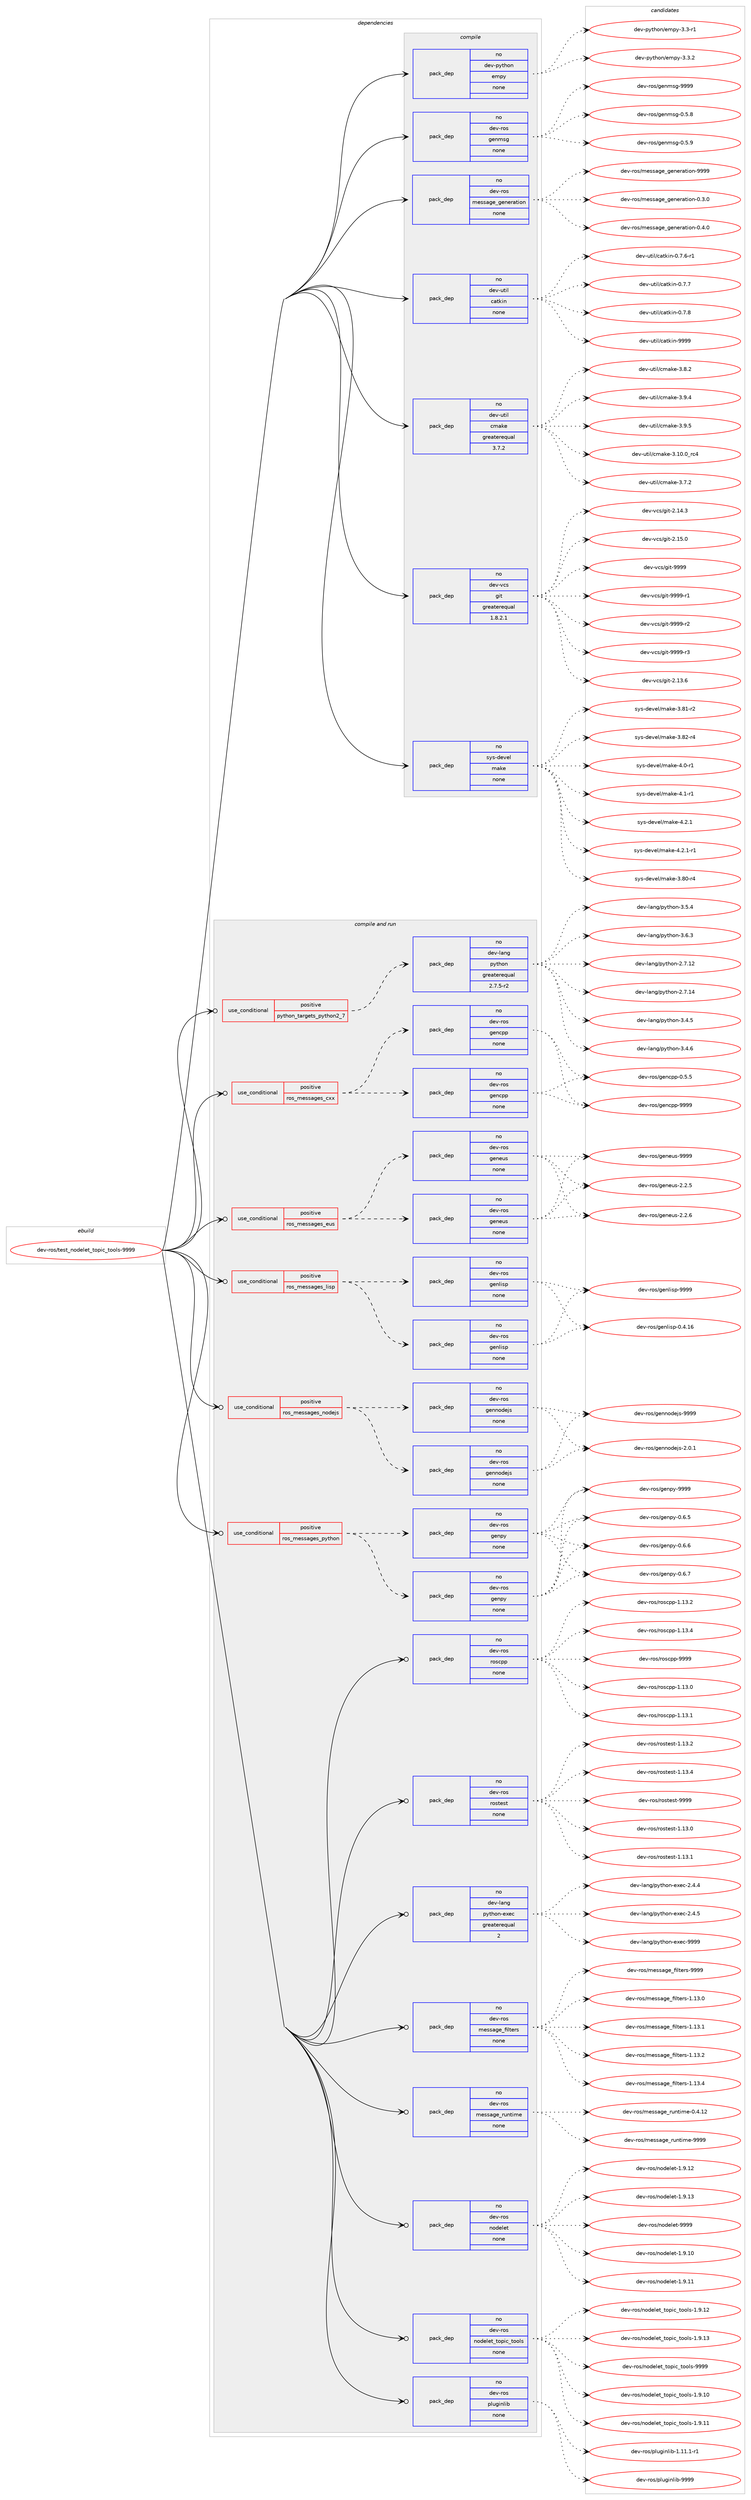 digraph prolog {

# *************
# Graph options
# *************

newrank=true;
concentrate=true;
compound=true;
graph [rankdir=LR,fontname=Helvetica,fontsize=10,ranksep=1.5];#, ranksep=2.5, nodesep=0.2];
edge  [arrowhead=vee];
node  [fontname=Helvetica,fontsize=10];

# **********
# The ebuild
# **********

subgraph cluster_leftcol {
color=gray;
rank=same;
label=<<i>ebuild</i>>;
id [label="dev-ros/test_nodelet_topic_tools-9999", color=red, width=4, href="../dev-ros/test_nodelet_topic_tools-9999.svg"];
}

# ****************
# The dependencies
# ****************

subgraph cluster_midcol {
color=gray;
label=<<i>dependencies</i>>;
subgraph cluster_compile {
fillcolor="#eeeeee";
style=filled;
label=<<i>compile</i>>;
subgraph pack164193 {
dependency215628 [label=<<TABLE BORDER="0" CELLBORDER="1" CELLSPACING="0" CELLPADDING="4" WIDTH="220"><TR><TD ROWSPAN="6" CELLPADDING="30">pack_dep</TD></TR><TR><TD WIDTH="110">no</TD></TR><TR><TD>dev-python</TD></TR><TR><TD>empy</TD></TR><TR><TD>none</TD></TR><TR><TD></TD></TR></TABLE>>, shape=none, color=blue];
}
id:e -> dependency215628:w [weight=20,style="solid",arrowhead="vee"];
subgraph pack164194 {
dependency215629 [label=<<TABLE BORDER="0" CELLBORDER="1" CELLSPACING="0" CELLPADDING="4" WIDTH="220"><TR><TD ROWSPAN="6" CELLPADDING="30">pack_dep</TD></TR><TR><TD WIDTH="110">no</TD></TR><TR><TD>dev-ros</TD></TR><TR><TD>genmsg</TD></TR><TR><TD>none</TD></TR><TR><TD></TD></TR></TABLE>>, shape=none, color=blue];
}
id:e -> dependency215629:w [weight=20,style="solid",arrowhead="vee"];
subgraph pack164195 {
dependency215630 [label=<<TABLE BORDER="0" CELLBORDER="1" CELLSPACING="0" CELLPADDING="4" WIDTH="220"><TR><TD ROWSPAN="6" CELLPADDING="30">pack_dep</TD></TR><TR><TD WIDTH="110">no</TD></TR><TR><TD>dev-ros</TD></TR><TR><TD>message_generation</TD></TR><TR><TD>none</TD></TR><TR><TD></TD></TR></TABLE>>, shape=none, color=blue];
}
id:e -> dependency215630:w [weight=20,style="solid",arrowhead="vee"];
subgraph pack164196 {
dependency215631 [label=<<TABLE BORDER="0" CELLBORDER="1" CELLSPACING="0" CELLPADDING="4" WIDTH="220"><TR><TD ROWSPAN="6" CELLPADDING="30">pack_dep</TD></TR><TR><TD WIDTH="110">no</TD></TR><TR><TD>dev-util</TD></TR><TR><TD>catkin</TD></TR><TR><TD>none</TD></TR><TR><TD></TD></TR></TABLE>>, shape=none, color=blue];
}
id:e -> dependency215631:w [weight=20,style="solid",arrowhead="vee"];
subgraph pack164197 {
dependency215632 [label=<<TABLE BORDER="0" CELLBORDER="1" CELLSPACING="0" CELLPADDING="4" WIDTH="220"><TR><TD ROWSPAN="6" CELLPADDING="30">pack_dep</TD></TR><TR><TD WIDTH="110">no</TD></TR><TR><TD>dev-util</TD></TR><TR><TD>cmake</TD></TR><TR><TD>greaterequal</TD></TR><TR><TD>3.7.2</TD></TR></TABLE>>, shape=none, color=blue];
}
id:e -> dependency215632:w [weight=20,style="solid",arrowhead="vee"];
subgraph pack164198 {
dependency215633 [label=<<TABLE BORDER="0" CELLBORDER="1" CELLSPACING="0" CELLPADDING="4" WIDTH="220"><TR><TD ROWSPAN="6" CELLPADDING="30">pack_dep</TD></TR><TR><TD WIDTH="110">no</TD></TR><TR><TD>dev-vcs</TD></TR><TR><TD>git</TD></TR><TR><TD>greaterequal</TD></TR><TR><TD>1.8.2.1</TD></TR></TABLE>>, shape=none, color=blue];
}
id:e -> dependency215633:w [weight=20,style="solid",arrowhead="vee"];
subgraph pack164199 {
dependency215634 [label=<<TABLE BORDER="0" CELLBORDER="1" CELLSPACING="0" CELLPADDING="4" WIDTH="220"><TR><TD ROWSPAN="6" CELLPADDING="30">pack_dep</TD></TR><TR><TD WIDTH="110">no</TD></TR><TR><TD>sys-devel</TD></TR><TR><TD>make</TD></TR><TR><TD>none</TD></TR><TR><TD></TD></TR></TABLE>>, shape=none, color=blue];
}
id:e -> dependency215634:w [weight=20,style="solid",arrowhead="vee"];
}
subgraph cluster_compileandrun {
fillcolor="#eeeeee";
style=filled;
label=<<i>compile and run</i>>;
subgraph cond47445 {
dependency215635 [label=<<TABLE BORDER="0" CELLBORDER="1" CELLSPACING="0" CELLPADDING="4"><TR><TD ROWSPAN="3" CELLPADDING="10">use_conditional</TD></TR><TR><TD>positive</TD></TR><TR><TD>python_targets_python2_7</TD></TR></TABLE>>, shape=none, color=red];
subgraph pack164200 {
dependency215636 [label=<<TABLE BORDER="0" CELLBORDER="1" CELLSPACING="0" CELLPADDING="4" WIDTH="220"><TR><TD ROWSPAN="6" CELLPADDING="30">pack_dep</TD></TR><TR><TD WIDTH="110">no</TD></TR><TR><TD>dev-lang</TD></TR><TR><TD>python</TD></TR><TR><TD>greaterequal</TD></TR><TR><TD>2.7.5-r2</TD></TR></TABLE>>, shape=none, color=blue];
}
dependency215635:e -> dependency215636:w [weight=20,style="dashed",arrowhead="vee"];
}
id:e -> dependency215635:w [weight=20,style="solid",arrowhead="odotvee"];
subgraph cond47446 {
dependency215637 [label=<<TABLE BORDER="0" CELLBORDER="1" CELLSPACING="0" CELLPADDING="4"><TR><TD ROWSPAN="3" CELLPADDING="10">use_conditional</TD></TR><TR><TD>positive</TD></TR><TR><TD>ros_messages_cxx</TD></TR></TABLE>>, shape=none, color=red];
subgraph pack164201 {
dependency215638 [label=<<TABLE BORDER="0" CELLBORDER="1" CELLSPACING="0" CELLPADDING="4" WIDTH="220"><TR><TD ROWSPAN="6" CELLPADDING="30">pack_dep</TD></TR><TR><TD WIDTH="110">no</TD></TR><TR><TD>dev-ros</TD></TR><TR><TD>gencpp</TD></TR><TR><TD>none</TD></TR><TR><TD></TD></TR></TABLE>>, shape=none, color=blue];
}
dependency215637:e -> dependency215638:w [weight=20,style="dashed",arrowhead="vee"];
subgraph pack164202 {
dependency215639 [label=<<TABLE BORDER="0" CELLBORDER="1" CELLSPACING="0" CELLPADDING="4" WIDTH="220"><TR><TD ROWSPAN="6" CELLPADDING="30">pack_dep</TD></TR><TR><TD WIDTH="110">no</TD></TR><TR><TD>dev-ros</TD></TR><TR><TD>gencpp</TD></TR><TR><TD>none</TD></TR><TR><TD></TD></TR></TABLE>>, shape=none, color=blue];
}
dependency215637:e -> dependency215639:w [weight=20,style="dashed",arrowhead="vee"];
}
id:e -> dependency215637:w [weight=20,style="solid",arrowhead="odotvee"];
subgraph cond47447 {
dependency215640 [label=<<TABLE BORDER="0" CELLBORDER="1" CELLSPACING="0" CELLPADDING="4"><TR><TD ROWSPAN="3" CELLPADDING="10">use_conditional</TD></TR><TR><TD>positive</TD></TR><TR><TD>ros_messages_eus</TD></TR></TABLE>>, shape=none, color=red];
subgraph pack164203 {
dependency215641 [label=<<TABLE BORDER="0" CELLBORDER="1" CELLSPACING="0" CELLPADDING="4" WIDTH="220"><TR><TD ROWSPAN="6" CELLPADDING="30">pack_dep</TD></TR><TR><TD WIDTH="110">no</TD></TR><TR><TD>dev-ros</TD></TR><TR><TD>geneus</TD></TR><TR><TD>none</TD></TR><TR><TD></TD></TR></TABLE>>, shape=none, color=blue];
}
dependency215640:e -> dependency215641:w [weight=20,style="dashed",arrowhead="vee"];
subgraph pack164204 {
dependency215642 [label=<<TABLE BORDER="0" CELLBORDER="1" CELLSPACING="0" CELLPADDING="4" WIDTH="220"><TR><TD ROWSPAN="6" CELLPADDING="30">pack_dep</TD></TR><TR><TD WIDTH="110">no</TD></TR><TR><TD>dev-ros</TD></TR><TR><TD>geneus</TD></TR><TR><TD>none</TD></TR><TR><TD></TD></TR></TABLE>>, shape=none, color=blue];
}
dependency215640:e -> dependency215642:w [weight=20,style="dashed",arrowhead="vee"];
}
id:e -> dependency215640:w [weight=20,style="solid",arrowhead="odotvee"];
subgraph cond47448 {
dependency215643 [label=<<TABLE BORDER="0" CELLBORDER="1" CELLSPACING="0" CELLPADDING="4"><TR><TD ROWSPAN="3" CELLPADDING="10">use_conditional</TD></TR><TR><TD>positive</TD></TR><TR><TD>ros_messages_lisp</TD></TR></TABLE>>, shape=none, color=red];
subgraph pack164205 {
dependency215644 [label=<<TABLE BORDER="0" CELLBORDER="1" CELLSPACING="0" CELLPADDING="4" WIDTH="220"><TR><TD ROWSPAN="6" CELLPADDING="30">pack_dep</TD></TR><TR><TD WIDTH="110">no</TD></TR><TR><TD>dev-ros</TD></TR><TR><TD>genlisp</TD></TR><TR><TD>none</TD></TR><TR><TD></TD></TR></TABLE>>, shape=none, color=blue];
}
dependency215643:e -> dependency215644:w [weight=20,style="dashed",arrowhead="vee"];
subgraph pack164206 {
dependency215645 [label=<<TABLE BORDER="0" CELLBORDER="1" CELLSPACING="0" CELLPADDING="4" WIDTH="220"><TR><TD ROWSPAN="6" CELLPADDING="30">pack_dep</TD></TR><TR><TD WIDTH="110">no</TD></TR><TR><TD>dev-ros</TD></TR><TR><TD>genlisp</TD></TR><TR><TD>none</TD></TR><TR><TD></TD></TR></TABLE>>, shape=none, color=blue];
}
dependency215643:e -> dependency215645:w [weight=20,style="dashed",arrowhead="vee"];
}
id:e -> dependency215643:w [weight=20,style="solid",arrowhead="odotvee"];
subgraph cond47449 {
dependency215646 [label=<<TABLE BORDER="0" CELLBORDER="1" CELLSPACING="0" CELLPADDING="4"><TR><TD ROWSPAN="3" CELLPADDING="10">use_conditional</TD></TR><TR><TD>positive</TD></TR><TR><TD>ros_messages_nodejs</TD></TR></TABLE>>, shape=none, color=red];
subgraph pack164207 {
dependency215647 [label=<<TABLE BORDER="0" CELLBORDER="1" CELLSPACING="0" CELLPADDING="4" WIDTH="220"><TR><TD ROWSPAN="6" CELLPADDING="30">pack_dep</TD></TR><TR><TD WIDTH="110">no</TD></TR><TR><TD>dev-ros</TD></TR><TR><TD>gennodejs</TD></TR><TR><TD>none</TD></TR><TR><TD></TD></TR></TABLE>>, shape=none, color=blue];
}
dependency215646:e -> dependency215647:w [weight=20,style="dashed",arrowhead="vee"];
subgraph pack164208 {
dependency215648 [label=<<TABLE BORDER="0" CELLBORDER="1" CELLSPACING="0" CELLPADDING="4" WIDTH="220"><TR><TD ROWSPAN="6" CELLPADDING="30">pack_dep</TD></TR><TR><TD WIDTH="110">no</TD></TR><TR><TD>dev-ros</TD></TR><TR><TD>gennodejs</TD></TR><TR><TD>none</TD></TR><TR><TD></TD></TR></TABLE>>, shape=none, color=blue];
}
dependency215646:e -> dependency215648:w [weight=20,style="dashed",arrowhead="vee"];
}
id:e -> dependency215646:w [weight=20,style="solid",arrowhead="odotvee"];
subgraph cond47450 {
dependency215649 [label=<<TABLE BORDER="0" CELLBORDER="1" CELLSPACING="0" CELLPADDING="4"><TR><TD ROWSPAN="3" CELLPADDING="10">use_conditional</TD></TR><TR><TD>positive</TD></TR><TR><TD>ros_messages_python</TD></TR></TABLE>>, shape=none, color=red];
subgraph pack164209 {
dependency215650 [label=<<TABLE BORDER="0" CELLBORDER="1" CELLSPACING="0" CELLPADDING="4" WIDTH="220"><TR><TD ROWSPAN="6" CELLPADDING="30">pack_dep</TD></TR><TR><TD WIDTH="110">no</TD></TR><TR><TD>dev-ros</TD></TR><TR><TD>genpy</TD></TR><TR><TD>none</TD></TR><TR><TD></TD></TR></TABLE>>, shape=none, color=blue];
}
dependency215649:e -> dependency215650:w [weight=20,style="dashed",arrowhead="vee"];
subgraph pack164210 {
dependency215651 [label=<<TABLE BORDER="0" CELLBORDER="1" CELLSPACING="0" CELLPADDING="4" WIDTH="220"><TR><TD ROWSPAN="6" CELLPADDING="30">pack_dep</TD></TR><TR><TD WIDTH="110">no</TD></TR><TR><TD>dev-ros</TD></TR><TR><TD>genpy</TD></TR><TR><TD>none</TD></TR><TR><TD></TD></TR></TABLE>>, shape=none, color=blue];
}
dependency215649:e -> dependency215651:w [weight=20,style="dashed",arrowhead="vee"];
}
id:e -> dependency215649:w [weight=20,style="solid",arrowhead="odotvee"];
subgraph pack164211 {
dependency215652 [label=<<TABLE BORDER="0" CELLBORDER="1" CELLSPACING="0" CELLPADDING="4" WIDTH="220"><TR><TD ROWSPAN="6" CELLPADDING="30">pack_dep</TD></TR><TR><TD WIDTH="110">no</TD></TR><TR><TD>dev-lang</TD></TR><TR><TD>python-exec</TD></TR><TR><TD>greaterequal</TD></TR><TR><TD>2</TD></TR></TABLE>>, shape=none, color=blue];
}
id:e -> dependency215652:w [weight=20,style="solid",arrowhead="odotvee"];
subgraph pack164212 {
dependency215653 [label=<<TABLE BORDER="0" CELLBORDER="1" CELLSPACING="0" CELLPADDING="4" WIDTH="220"><TR><TD ROWSPAN="6" CELLPADDING="30">pack_dep</TD></TR><TR><TD WIDTH="110">no</TD></TR><TR><TD>dev-ros</TD></TR><TR><TD>message_filters</TD></TR><TR><TD>none</TD></TR><TR><TD></TD></TR></TABLE>>, shape=none, color=blue];
}
id:e -> dependency215653:w [weight=20,style="solid",arrowhead="odotvee"];
subgraph pack164213 {
dependency215654 [label=<<TABLE BORDER="0" CELLBORDER="1" CELLSPACING="0" CELLPADDING="4" WIDTH="220"><TR><TD ROWSPAN="6" CELLPADDING="30">pack_dep</TD></TR><TR><TD WIDTH="110">no</TD></TR><TR><TD>dev-ros</TD></TR><TR><TD>message_runtime</TD></TR><TR><TD>none</TD></TR><TR><TD></TD></TR></TABLE>>, shape=none, color=blue];
}
id:e -> dependency215654:w [weight=20,style="solid",arrowhead="odotvee"];
subgraph pack164214 {
dependency215655 [label=<<TABLE BORDER="0" CELLBORDER="1" CELLSPACING="0" CELLPADDING="4" WIDTH="220"><TR><TD ROWSPAN="6" CELLPADDING="30">pack_dep</TD></TR><TR><TD WIDTH="110">no</TD></TR><TR><TD>dev-ros</TD></TR><TR><TD>nodelet</TD></TR><TR><TD>none</TD></TR><TR><TD></TD></TR></TABLE>>, shape=none, color=blue];
}
id:e -> dependency215655:w [weight=20,style="solid",arrowhead="odotvee"];
subgraph pack164215 {
dependency215656 [label=<<TABLE BORDER="0" CELLBORDER="1" CELLSPACING="0" CELLPADDING="4" WIDTH="220"><TR><TD ROWSPAN="6" CELLPADDING="30">pack_dep</TD></TR><TR><TD WIDTH="110">no</TD></TR><TR><TD>dev-ros</TD></TR><TR><TD>nodelet_topic_tools</TD></TR><TR><TD>none</TD></TR><TR><TD></TD></TR></TABLE>>, shape=none, color=blue];
}
id:e -> dependency215656:w [weight=20,style="solid",arrowhead="odotvee"];
subgraph pack164216 {
dependency215657 [label=<<TABLE BORDER="0" CELLBORDER="1" CELLSPACING="0" CELLPADDING="4" WIDTH="220"><TR><TD ROWSPAN="6" CELLPADDING="30">pack_dep</TD></TR><TR><TD WIDTH="110">no</TD></TR><TR><TD>dev-ros</TD></TR><TR><TD>pluginlib</TD></TR><TR><TD>none</TD></TR><TR><TD></TD></TR></TABLE>>, shape=none, color=blue];
}
id:e -> dependency215657:w [weight=20,style="solid",arrowhead="odotvee"];
subgraph pack164217 {
dependency215658 [label=<<TABLE BORDER="0" CELLBORDER="1" CELLSPACING="0" CELLPADDING="4" WIDTH="220"><TR><TD ROWSPAN="6" CELLPADDING="30">pack_dep</TD></TR><TR><TD WIDTH="110">no</TD></TR><TR><TD>dev-ros</TD></TR><TR><TD>roscpp</TD></TR><TR><TD>none</TD></TR><TR><TD></TD></TR></TABLE>>, shape=none, color=blue];
}
id:e -> dependency215658:w [weight=20,style="solid",arrowhead="odotvee"];
subgraph pack164218 {
dependency215659 [label=<<TABLE BORDER="0" CELLBORDER="1" CELLSPACING="0" CELLPADDING="4" WIDTH="220"><TR><TD ROWSPAN="6" CELLPADDING="30">pack_dep</TD></TR><TR><TD WIDTH="110">no</TD></TR><TR><TD>dev-ros</TD></TR><TR><TD>rostest</TD></TR><TR><TD>none</TD></TR><TR><TD></TD></TR></TABLE>>, shape=none, color=blue];
}
id:e -> dependency215659:w [weight=20,style="solid",arrowhead="odotvee"];
}
subgraph cluster_run {
fillcolor="#eeeeee";
style=filled;
label=<<i>run</i>>;
}
}

# **************
# The candidates
# **************

subgraph cluster_choices {
rank=same;
color=gray;
label=<<i>candidates</i>>;

subgraph choice164193 {
color=black;
nodesep=1;
choice1001011184511212111610411111047101109112121455146514511449 [label="dev-python/empy-3.3-r1", color=red, width=4,href="../dev-python/empy-3.3-r1.svg"];
choice1001011184511212111610411111047101109112121455146514650 [label="dev-python/empy-3.3.2", color=red, width=4,href="../dev-python/empy-3.3.2.svg"];
dependency215628:e -> choice1001011184511212111610411111047101109112121455146514511449:w [style=dotted,weight="100"];
dependency215628:e -> choice1001011184511212111610411111047101109112121455146514650:w [style=dotted,weight="100"];
}
subgraph choice164194 {
color=black;
nodesep=1;
choice1001011184511411111547103101110109115103454846534656 [label="dev-ros/genmsg-0.5.8", color=red, width=4,href="../dev-ros/genmsg-0.5.8.svg"];
choice1001011184511411111547103101110109115103454846534657 [label="dev-ros/genmsg-0.5.9", color=red, width=4,href="../dev-ros/genmsg-0.5.9.svg"];
choice10010111845114111115471031011101091151034557575757 [label="dev-ros/genmsg-9999", color=red, width=4,href="../dev-ros/genmsg-9999.svg"];
dependency215629:e -> choice1001011184511411111547103101110109115103454846534656:w [style=dotted,weight="100"];
dependency215629:e -> choice1001011184511411111547103101110109115103454846534657:w [style=dotted,weight="100"];
dependency215629:e -> choice10010111845114111115471031011101091151034557575757:w [style=dotted,weight="100"];
}
subgraph choice164195 {
color=black;
nodesep=1;
choice1001011184511411111547109101115115971031019510310111010111497116105111110454846514648 [label="dev-ros/message_generation-0.3.0", color=red, width=4,href="../dev-ros/message_generation-0.3.0.svg"];
choice1001011184511411111547109101115115971031019510310111010111497116105111110454846524648 [label="dev-ros/message_generation-0.4.0", color=red, width=4,href="../dev-ros/message_generation-0.4.0.svg"];
choice10010111845114111115471091011151159710310195103101110101114971161051111104557575757 [label="dev-ros/message_generation-9999", color=red, width=4,href="../dev-ros/message_generation-9999.svg"];
dependency215630:e -> choice1001011184511411111547109101115115971031019510310111010111497116105111110454846514648:w [style=dotted,weight="100"];
dependency215630:e -> choice1001011184511411111547109101115115971031019510310111010111497116105111110454846524648:w [style=dotted,weight="100"];
dependency215630:e -> choice10010111845114111115471091011151159710310195103101110101114971161051111104557575757:w [style=dotted,weight="100"];
}
subgraph choice164196 {
color=black;
nodesep=1;
choice100101118451171161051084799971161071051104548465546544511449 [label="dev-util/catkin-0.7.6-r1", color=red, width=4,href="../dev-util/catkin-0.7.6-r1.svg"];
choice10010111845117116105108479997116107105110454846554655 [label="dev-util/catkin-0.7.7", color=red, width=4,href="../dev-util/catkin-0.7.7.svg"];
choice10010111845117116105108479997116107105110454846554656 [label="dev-util/catkin-0.7.8", color=red, width=4,href="../dev-util/catkin-0.7.8.svg"];
choice100101118451171161051084799971161071051104557575757 [label="dev-util/catkin-9999", color=red, width=4,href="../dev-util/catkin-9999.svg"];
dependency215631:e -> choice100101118451171161051084799971161071051104548465546544511449:w [style=dotted,weight="100"];
dependency215631:e -> choice10010111845117116105108479997116107105110454846554655:w [style=dotted,weight="100"];
dependency215631:e -> choice10010111845117116105108479997116107105110454846554656:w [style=dotted,weight="100"];
dependency215631:e -> choice100101118451171161051084799971161071051104557575757:w [style=dotted,weight="100"];
}
subgraph choice164197 {
color=black;
nodesep=1;
choice1001011184511711610510847991099710710145514649484648951149952 [label="dev-util/cmake-3.10.0_rc4", color=red, width=4,href="../dev-util/cmake-3.10.0_rc4.svg"];
choice10010111845117116105108479910997107101455146554650 [label="dev-util/cmake-3.7.2", color=red, width=4,href="../dev-util/cmake-3.7.2.svg"];
choice10010111845117116105108479910997107101455146564650 [label="dev-util/cmake-3.8.2", color=red, width=4,href="../dev-util/cmake-3.8.2.svg"];
choice10010111845117116105108479910997107101455146574652 [label="dev-util/cmake-3.9.4", color=red, width=4,href="../dev-util/cmake-3.9.4.svg"];
choice10010111845117116105108479910997107101455146574653 [label="dev-util/cmake-3.9.5", color=red, width=4,href="../dev-util/cmake-3.9.5.svg"];
dependency215632:e -> choice1001011184511711610510847991099710710145514649484648951149952:w [style=dotted,weight="100"];
dependency215632:e -> choice10010111845117116105108479910997107101455146554650:w [style=dotted,weight="100"];
dependency215632:e -> choice10010111845117116105108479910997107101455146564650:w [style=dotted,weight="100"];
dependency215632:e -> choice10010111845117116105108479910997107101455146574652:w [style=dotted,weight="100"];
dependency215632:e -> choice10010111845117116105108479910997107101455146574653:w [style=dotted,weight="100"];
}
subgraph choice164198 {
color=black;
nodesep=1;
choice10010111845118991154710310511645504649514654 [label="dev-vcs/git-2.13.6", color=red, width=4,href="../dev-vcs/git-2.13.6.svg"];
choice10010111845118991154710310511645504649524651 [label="dev-vcs/git-2.14.3", color=red, width=4,href="../dev-vcs/git-2.14.3.svg"];
choice10010111845118991154710310511645504649534648 [label="dev-vcs/git-2.15.0", color=red, width=4,href="../dev-vcs/git-2.15.0.svg"];
choice1001011184511899115471031051164557575757 [label="dev-vcs/git-9999", color=red, width=4,href="../dev-vcs/git-9999.svg"];
choice10010111845118991154710310511645575757574511449 [label="dev-vcs/git-9999-r1", color=red, width=4,href="../dev-vcs/git-9999-r1.svg"];
choice10010111845118991154710310511645575757574511450 [label="dev-vcs/git-9999-r2", color=red, width=4,href="../dev-vcs/git-9999-r2.svg"];
choice10010111845118991154710310511645575757574511451 [label="dev-vcs/git-9999-r3", color=red, width=4,href="../dev-vcs/git-9999-r3.svg"];
dependency215633:e -> choice10010111845118991154710310511645504649514654:w [style=dotted,weight="100"];
dependency215633:e -> choice10010111845118991154710310511645504649524651:w [style=dotted,weight="100"];
dependency215633:e -> choice10010111845118991154710310511645504649534648:w [style=dotted,weight="100"];
dependency215633:e -> choice1001011184511899115471031051164557575757:w [style=dotted,weight="100"];
dependency215633:e -> choice10010111845118991154710310511645575757574511449:w [style=dotted,weight="100"];
dependency215633:e -> choice10010111845118991154710310511645575757574511450:w [style=dotted,weight="100"];
dependency215633:e -> choice10010111845118991154710310511645575757574511451:w [style=dotted,weight="100"];
}
subgraph choice164199 {
color=black;
nodesep=1;
choice11512111545100101118101108471099710710145514656484511452 [label="sys-devel/make-3.80-r4", color=red, width=4,href="../sys-devel/make-3.80-r4.svg"];
choice11512111545100101118101108471099710710145514656494511450 [label="sys-devel/make-3.81-r2", color=red, width=4,href="../sys-devel/make-3.81-r2.svg"];
choice11512111545100101118101108471099710710145514656504511452 [label="sys-devel/make-3.82-r4", color=red, width=4,href="../sys-devel/make-3.82-r4.svg"];
choice115121115451001011181011084710997107101455246484511449 [label="sys-devel/make-4.0-r1", color=red, width=4,href="../sys-devel/make-4.0-r1.svg"];
choice115121115451001011181011084710997107101455246494511449 [label="sys-devel/make-4.1-r1", color=red, width=4,href="../sys-devel/make-4.1-r1.svg"];
choice115121115451001011181011084710997107101455246504649 [label="sys-devel/make-4.2.1", color=red, width=4,href="../sys-devel/make-4.2.1.svg"];
choice1151211154510010111810110847109971071014552465046494511449 [label="sys-devel/make-4.2.1-r1", color=red, width=4,href="../sys-devel/make-4.2.1-r1.svg"];
dependency215634:e -> choice11512111545100101118101108471099710710145514656484511452:w [style=dotted,weight="100"];
dependency215634:e -> choice11512111545100101118101108471099710710145514656494511450:w [style=dotted,weight="100"];
dependency215634:e -> choice11512111545100101118101108471099710710145514656504511452:w [style=dotted,weight="100"];
dependency215634:e -> choice115121115451001011181011084710997107101455246484511449:w [style=dotted,weight="100"];
dependency215634:e -> choice115121115451001011181011084710997107101455246494511449:w [style=dotted,weight="100"];
dependency215634:e -> choice115121115451001011181011084710997107101455246504649:w [style=dotted,weight="100"];
dependency215634:e -> choice1151211154510010111810110847109971071014552465046494511449:w [style=dotted,weight="100"];
}
subgraph choice164200 {
color=black;
nodesep=1;
choice10010111845108971101034711212111610411111045504655464950 [label="dev-lang/python-2.7.12", color=red, width=4,href="../dev-lang/python-2.7.12.svg"];
choice10010111845108971101034711212111610411111045504655464952 [label="dev-lang/python-2.7.14", color=red, width=4,href="../dev-lang/python-2.7.14.svg"];
choice100101118451089711010347112121116104111110455146524653 [label="dev-lang/python-3.4.5", color=red, width=4,href="../dev-lang/python-3.4.5.svg"];
choice100101118451089711010347112121116104111110455146524654 [label="dev-lang/python-3.4.6", color=red, width=4,href="../dev-lang/python-3.4.6.svg"];
choice100101118451089711010347112121116104111110455146534652 [label="dev-lang/python-3.5.4", color=red, width=4,href="../dev-lang/python-3.5.4.svg"];
choice100101118451089711010347112121116104111110455146544651 [label="dev-lang/python-3.6.3", color=red, width=4,href="../dev-lang/python-3.6.3.svg"];
dependency215636:e -> choice10010111845108971101034711212111610411111045504655464950:w [style=dotted,weight="100"];
dependency215636:e -> choice10010111845108971101034711212111610411111045504655464952:w [style=dotted,weight="100"];
dependency215636:e -> choice100101118451089711010347112121116104111110455146524653:w [style=dotted,weight="100"];
dependency215636:e -> choice100101118451089711010347112121116104111110455146524654:w [style=dotted,weight="100"];
dependency215636:e -> choice100101118451089711010347112121116104111110455146534652:w [style=dotted,weight="100"];
dependency215636:e -> choice100101118451089711010347112121116104111110455146544651:w [style=dotted,weight="100"];
}
subgraph choice164201 {
color=black;
nodesep=1;
choice100101118451141111154710310111099112112454846534653 [label="dev-ros/gencpp-0.5.5", color=red, width=4,href="../dev-ros/gencpp-0.5.5.svg"];
choice1001011184511411111547103101110991121124557575757 [label="dev-ros/gencpp-9999", color=red, width=4,href="../dev-ros/gencpp-9999.svg"];
dependency215638:e -> choice100101118451141111154710310111099112112454846534653:w [style=dotted,weight="100"];
dependency215638:e -> choice1001011184511411111547103101110991121124557575757:w [style=dotted,weight="100"];
}
subgraph choice164202 {
color=black;
nodesep=1;
choice100101118451141111154710310111099112112454846534653 [label="dev-ros/gencpp-0.5.5", color=red, width=4,href="../dev-ros/gencpp-0.5.5.svg"];
choice1001011184511411111547103101110991121124557575757 [label="dev-ros/gencpp-9999", color=red, width=4,href="../dev-ros/gencpp-9999.svg"];
dependency215639:e -> choice100101118451141111154710310111099112112454846534653:w [style=dotted,weight="100"];
dependency215639:e -> choice1001011184511411111547103101110991121124557575757:w [style=dotted,weight="100"];
}
subgraph choice164203 {
color=black;
nodesep=1;
choice1001011184511411111547103101110101117115455046504653 [label="dev-ros/geneus-2.2.5", color=red, width=4,href="../dev-ros/geneus-2.2.5.svg"];
choice1001011184511411111547103101110101117115455046504654 [label="dev-ros/geneus-2.2.6", color=red, width=4,href="../dev-ros/geneus-2.2.6.svg"];
choice10010111845114111115471031011101011171154557575757 [label="dev-ros/geneus-9999", color=red, width=4,href="../dev-ros/geneus-9999.svg"];
dependency215641:e -> choice1001011184511411111547103101110101117115455046504653:w [style=dotted,weight="100"];
dependency215641:e -> choice1001011184511411111547103101110101117115455046504654:w [style=dotted,weight="100"];
dependency215641:e -> choice10010111845114111115471031011101011171154557575757:w [style=dotted,weight="100"];
}
subgraph choice164204 {
color=black;
nodesep=1;
choice1001011184511411111547103101110101117115455046504653 [label="dev-ros/geneus-2.2.5", color=red, width=4,href="../dev-ros/geneus-2.2.5.svg"];
choice1001011184511411111547103101110101117115455046504654 [label="dev-ros/geneus-2.2.6", color=red, width=4,href="../dev-ros/geneus-2.2.6.svg"];
choice10010111845114111115471031011101011171154557575757 [label="dev-ros/geneus-9999", color=red, width=4,href="../dev-ros/geneus-9999.svg"];
dependency215642:e -> choice1001011184511411111547103101110101117115455046504653:w [style=dotted,weight="100"];
dependency215642:e -> choice1001011184511411111547103101110101117115455046504654:w [style=dotted,weight="100"];
dependency215642:e -> choice10010111845114111115471031011101011171154557575757:w [style=dotted,weight="100"];
}
subgraph choice164205 {
color=black;
nodesep=1;
choice100101118451141111154710310111010810511511245484652464954 [label="dev-ros/genlisp-0.4.16", color=red, width=4,href="../dev-ros/genlisp-0.4.16.svg"];
choice10010111845114111115471031011101081051151124557575757 [label="dev-ros/genlisp-9999", color=red, width=4,href="../dev-ros/genlisp-9999.svg"];
dependency215644:e -> choice100101118451141111154710310111010810511511245484652464954:w [style=dotted,weight="100"];
dependency215644:e -> choice10010111845114111115471031011101081051151124557575757:w [style=dotted,weight="100"];
}
subgraph choice164206 {
color=black;
nodesep=1;
choice100101118451141111154710310111010810511511245484652464954 [label="dev-ros/genlisp-0.4.16", color=red, width=4,href="../dev-ros/genlisp-0.4.16.svg"];
choice10010111845114111115471031011101081051151124557575757 [label="dev-ros/genlisp-9999", color=red, width=4,href="../dev-ros/genlisp-9999.svg"];
dependency215645:e -> choice100101118451141111154710310111010810511511245484652464954:w [style=dotted,weight="100"];
dependency215645:e -> choice10010111845114111115471031011101081051151124557575757:w [style=dotted,weight="100"];
}
subgraph choice164207 {
color=black;
nodesep=1;
choice1001011184511411111547103101110110111100101106115455046484649 [label="dev-ros/gennodejs-2.0.1", color=red, width=4,href="../dev-ros/gennodejs-2.0.1.svg"];
choice10010111845114111115471031011101101111001011061154557575757 [label="dev-ros/gennodejs-9999", color=red, width=4,href="../dev-ros/gennodejs-9999.svg"];
dependency215647:e -> choice1001011184511411111547103101110110111100101106115455046484649:w [style=dotted,weight="100"];
dependency215647:e -> choice10010111845114111115471031011101101111001011061154557575757:w [style=dotted,weight="100"];
}
subgraph choice164208 {
color=black;
nodesep=1;
choice1001011184511411111547103101110110111100101106115455046484649 [label="dev-ros/gennodejs-2.0.1", color=red, width=4,href="../dev-ros/gennodejs-2.0.1.svg"];
choice10010111845114111115471031011101101111001011061154557575757 [label="dev-ros/gennodejs-9999", color=red, width=4,href="../dev-ros/gennodejs-9999.svg"];
dependency215648:e -> choice1001011184511411111547103101110110111100101106115455046484649:w [style=dotted,weight="100"];
dependency215648:e -> choice10010111845114111115471031011101101111001011061154557575757:w [style=dotted,weight="100"];
}
subgraph choice164209 {
color=black;
nodesep=1;
choice1001011184511411111547103101110112121454846544653 [label="dev-ros/genpy-0.6.5", color=red, width=4,href="../dev-ros/genpy-0.6.5.svg"];
choice1001011184511411111547103101110112121454846544654 [label="dev-ros/genpy-0.6.6", color=red, width=4,href="../dev-ros/genpy-0.6.6.svg"];
choice1001011184511411111547103101110112121454846544655 [label="dev-ros/genpy-0.6.7", color=red, width=4,href="../dev-ros/genpy-0.6.7.svg"];
choice10010111845114111115471031011101121214557575757 [label="dev-ros/genpy-9999", color=red, width=4,href="../dev-ros/genpy-9999.svg"];
dependency215650:e -> choice1001011184511411111547103101110112121454846544653:w [style=dotted,weight="100"];
dependency215650:e -> choice1001011184511411111547103101110112121454846544654:w [style=dotted,weight="100"];
dependency215650:e -> choice1001011184511411111547103101110112121454846544655:w [style=dotted,weight="100"];
dependency215650:e -> choice10010111845114111115471031011101121214557575757:w [style=dotted,weight="100"];
}
subgraph choice164210 {
color=black;
nodesep=1;
choice1001011184511411111547103101110112121454846544653 [label="dev-ros/genpy-0.6.5", color=red, width=4,href="../dev-ros/genpy-0.6.5.svg"];
choice1001011184511411111547103101110112121454846544654 [label="dev-ros/genpy-0.6.6", color=red, width=4,href="../dev-ros/genpy-0.6.6.svg"];
choice1001011184511411111547103101110112121454846544655 [label="dev-ros/genpy-0.6.7", color=red, width=4,href="../dev-ros/genpy-0.6.7.svg"];
choice10010111845114111115471031011101121214557575757 [label="dev-ros/genpy-9999", color=red, width=4,href="../dev-ros/genpy-9999.svg"];
dependency215651:e -> choice1001011184511411111547103101110112121454846544653:w [style=dotted,weight="100"];
dependency215651:e -> choice1001011184511411111547103101110112121454846544654:w [style=dotted,weight="100"];
dependency215651:e -> choice1001011184511411111547103101110112121454846544655:w [style=dotted,weight="100"];
dependency215651:e -> choice10010111845114111115471031011101121214557575757:w [style=dotted,weight="100"];
}
subgraph choice164211 {
color=black;
nodesep=1;
choice1001011184510897110103471121211161041111104510112010199455046524652 [label="dev-lang/python-exec-2.4.4", color=red, width=4,href="../dev-lang/python-exec-2.4.4.svg"];
choice1001011184510897110103471121211161041111104510112010199455046524653 [label="dev-lang/python-exec-2.4.5", color=red, width=4,href="../dev-lang/python-exec-2.4.5.svg"];
choice10010111845108971101034711212111610411111045101120101994557575757 [label="dev-lang/python-exec-9999", color=red, width=4,href="../dev-lang/python-exec-9999.svg"];
dependency215652:e -> choice1001011184510897110103471121211161041111104510112010199455046524652:w [style=dotted,weight="100"];
dependency215652:e -> choice1001011184510897110103471121211161041111104510112010199455046524653:w [style=dotted,weight="100"];
dependency215652:e -> choice10010111845108971101034711212111610411111045101120101994557575757:w [style=dotted,weight="100"];
}
subgraph choice164212 {
color=black;
nodesep=1;
choice1001011184511411111547109101115115971031019510210510811610111411545494649514648 [label="dev-ros/message_filters-1.13.0", color=red, width=4,href="../dev-ros/message_filters-1.13.0.svg"];
choice1001011184511411111547109101115115971031019510210510811610111411545494649514649 [label="dev-ros/message_filters-1.13.1", color=red, width=4,href="../dev-ros/message_filters-1.13.1.svg"];
choice1001011184511411111547109101115115971031019510210510811610111411545494649514650 [label="dev-ros/message_filters-1.13.2", color=red, width=4,href="../dev-ros/message_filters-1.13.2.svg"];
choice1001011184511411111547109101115115971031019510210510811610111411545494649514652 [label="dev-ros/message_filters-1.13.4", color=red, width=4,href="../dev-ros/message_filters-1.13.4.svg"];
choice100101118451141111154710910111511597103101951021051081161011141154557575757 [label="dev-ros/message_filters-9999", color=red, width=4,href="../dev-ros/message_filters-9999.svg"];
dependency215653:e -> choice1001011184511411111547109101115115971031019510210510811610111411545494649514648:w [style=dotted,weight="100"];
dependency215653:e -> choice1001011184511411111547109101115115971031019510210510811610111411545494649514649:w [style=dotted,weight="100"];
dependency215653:e -> choice1001011184511411111547109101115115971031019510210510811610111411545494649514650:w [style=dotted,weight="100"];
dependency215653:e -> choice1001011184511411111547109101115115971031019510210510811610111411545494649514652:w [style=dotted,weight="100"];
dependency215653:e -> choice100101118451141111154710910111511597103101951021051081161011141154557575757:w [style=dotted,weight="100"];
}
subgraph choice164213 {
color=black;
nodesep=1;
choice1001011184511411111547109101115115971031019511411711011610510910145484652464950 [label="dev-ros/message_runtime-0.4.12", color=red, width=4,href="../dev-ros/message_runtime-0.4.12.svg"];
choice100101118451141111154710910111511597103101951141171101161051091014557575757 [label="dev-ros/message_runtime-9999", color=red, width=4,href="../dev-ros/message_runtime-9999.svg"];
dependency215654:e -> choice1001011184511411111547109101115115971031019511411711011610510910145484652464950:w [style=dotted,weight="100"];
dependency215654:e -> choice100101118451141111154710910111511597103101951141171101161051091014557575757:w [style=dotted,weight="100"];
}
subgraph choice164214 {
color=black;
nodesep=1;
choice100101118451141111154711011110010110810111645494657464948 [label="dev-ros/nodelet-1.9.10", color=red, width=4,href="../dev-ros/nodelet-1.9.10.svg"];
choice100101118451141111154711011110010110810111645494657464949 [label="dev-ros/nodelet-1.9.11", color=red, width=4,href="../dev-ros/nodelet-1.9.11.svg"];
choice100101118451141111154711011110010110810111645494657464950 [label="dev-ros/nodelet-1.9.12", color=red, width=4,href="../dev-ros/nodelet-1.9.12.svg"];
choice100101118451141111154711011110010110810111645494657464951 [label="dev-ros/nodelet-1.9.13", color=red, width=4,href="../dev-ros/nodelet-1.9.13.svg"];
choice10010111845114111115471101111001011081011164557575757 [label="dev-ros/nodelet-9999", color=red, width=4,href="../dev-ros/nodelet-9999.svg"];
dependency215655:e -> choice100101118451141111154711011110010110810111645494657464948:w [style=dotted,weight="100"];
dependency215655:e -> choice100101118451141111154711011110010110810111645494657464949:w [style=dotted,weight="100"];
dependency215655:e -> choice100101118451141111154711011110010110810111645494657464950:w [style=dotted,weight="100"];
dependency215655:e -> choice100101118451141111154711011110010110810111645494657464951:w [style=dotted,weight="100"];
dependency215655:e -> choice10010111845114111115471101111001011081011164557575757:w [style=dotted,weight="100"];
}
subgraph choice164215 {
color=black;
nodesep=1;
choice100101118451141111154711011110010110810111695116111112105999511611111110811545494657464948 [label="dev-ros/nodelet_topic_tools-1.9.10", color=red, width=4,href="../dev-ros/nodelet_topic_tools-1.9.10.svg"];
choice100101118451141111154711011110010110810111695116111112105999511611111110811545494657464949 [label="dev-ros/nodelet_topic_tools-1.9.11", color=red, width=4,href="../dev-ros/nodelet_topic_tools-1.9.11.svg"];
choice100101118451141111154711011110010110810111695116111112105999511611111110811545494657464950 [label="dev-ros/nodelet_topic_tools-1.9.12", color=red, width=4,href="../dev-ros/nodelet_topic_tools-1.9.12.svg"];
choice100101118451141111154711011110010110810111695116111112105999511611111110811545494657464951 [label="dev-ros/nodelet_topic_tools-1.9.13", color=red, width=4,href="../dev-ros/nodelet_topic_tools-1.9.13.svg"];
choice10010111845114111115471101111001011081011169511611111210599951161111111081154557575757 [label="dev-ros/nodelet_topic_tools-9999", color=red, width=4,href="../dev-ros/nodelet_topic_tools-9999.svg"];
dependency215656:e -> choice100101118451141111154711011110010110810111695116111112105999511611111110811545494657464948:w [style=dotted,weight="100"];
dependency215656:e -> choice100101118451141111154711011110010110810111695116111112105999511611111110811545494657464949:w [style=dotted,weight="100"];
dependency215656:e -> choice100101118451141111154711011110010110810111695116111112105999511611111110811545494657464950:w [style=dotted,weight="100"];
dependency215656:e -> choice100101118451141111154711011110010110810111695116111112105999511611111110811545494657464951:w [style=dotted,weight="100"];
dependency215656:e -> choice10010111845114111115471101111001011081011169511611111210599951161111111081154557575757:w [style=dotted,weight="100"];
}
subgraph choice164216 {
color=black;
nodesep=1;
choice100101118451141111154711210811710310511010810598454946494946494511449 [label="dev-ros/pluginlib-1.11.1-r1", color=red, width=4,href="../dev-ros/pluginlib-1.11.1-r1.svg"];
choice1001011184511411111547112108117103105110108105984557575757 [label="dev-ros/pluginlib-9999", color=red, width=4,href="../dev-ros/pluginlib-9999.svg"];
dependency215657:e -> choice100101118451141111154711210811710310511010810598454946494946494511449:w [style=dotted,weight="100"];
dependency215657:e -> choice1001011184511411111547112108117103105110108105984557575757:w [style=dotted,weight="100"];
}
subgraph choice164217 {
color=black;
nodesep=1;
choice10010111845114111115471141111159911211245494649514648 [label="dev-ros/roscpp-1.13.0", color=red, width=4,href="../dev-ros/roscpp-1.13.0.svg"];
choice10010111845114111115471141111159911211245494649514649 [label="dev-ros/roscpp-1.13.1", color=red, width=4,href="../dev-ros/roscpp-1.13.1.svg"];
choice10010111845114111115471141111159911211245494649514650 [label="dev-ros/roscpp-1.13.2", color=red, width=4,href="../dev-ros/roscpp-1.13.2.svg"];
choice10010111845114111115471141111159911211245494649514652 [label="dev-ros/roscpp-1.13.4", color=red, width=4,href="../dev-ros/roscpp-1.13.4.svg"];
choice1001011184511411111547114111115991121124557575757 [label="dev-ros/roscpp-9999", color=red, width=4,href="../dev-ros/roscpp-9999.svg"];
dependency215658:e -> choice10010111845114111115471141111159911211245494649514648:w [style=dotted,weight="100"];
dependency215658:e -> choice10010111845114111115471141111159911211245494649514649:w [style=dotted,weight="100"];
dependency215658:e -> choice10010111845114111115471141111159911211245494649514650:w [style=dotted,weight="100"];
dependency215658:e -> choice10010111845114111115471141111159911211245494649514652:w [style=dotted,weight="100"];
dependency215658:e -> choice1001011184511411111547114111115991121124557575757:w [style=dotted,weight="100"];
}
subgraph choice164218 {
color=black;
nodesep=1;
choice100101118451141111154711411111511610111511645494649514648 [label="dev-ros/rostest-1.13.0", color=red, width=4,href="../dev-ros/rostest-1.13.0.svg"];
choice100101118451141111154711411111511610111511645494649514649 [label="dev-ros/rostest-1.13.1", color=red, width=4,href="../dev-ros/rostest-1.13.1.svg"];
choice100101118451141111154711411111511610111511645494649514650 [label="dev-ros/rostest-1.13.2", color=red, width=4,href="../dev-ros/rostest-1.13.2.svg"];
choice100101118451141111154711411111511610111511645494649514652 [label="dev-ros/rostest-1.13.4", color=red, width=4,href="../dev-ros/rostest-1.13.4.svg"];
choice10010111845114111115471141111151161011151164557575757 [label="dev-ros/rostest-9999", color=red, width=4,href="../dev-ros/rostest-9999.svg"];
dependency215659:e -> choice100101118451141111154711411111511610111511645494649514648:w [style=dotted,weight="100"];
dependency215659:e -> choice100101118451141111154711411111511610111511645494649514649:w [style=dotted,weight="100"];
dependency215659:e -> choice100101118451141111154711411111511610111511645494649514650:w [style=dotted,weight="100"];
dependency215659:e -> choice100101118451141111154711411111511610111511645494649514652:w [style=dotted,weight="100"];
dependency215659:e -> choice10010111845114111115471141111151161011151164557575757:w [style=dotted,weight="100"];
}
}

}
